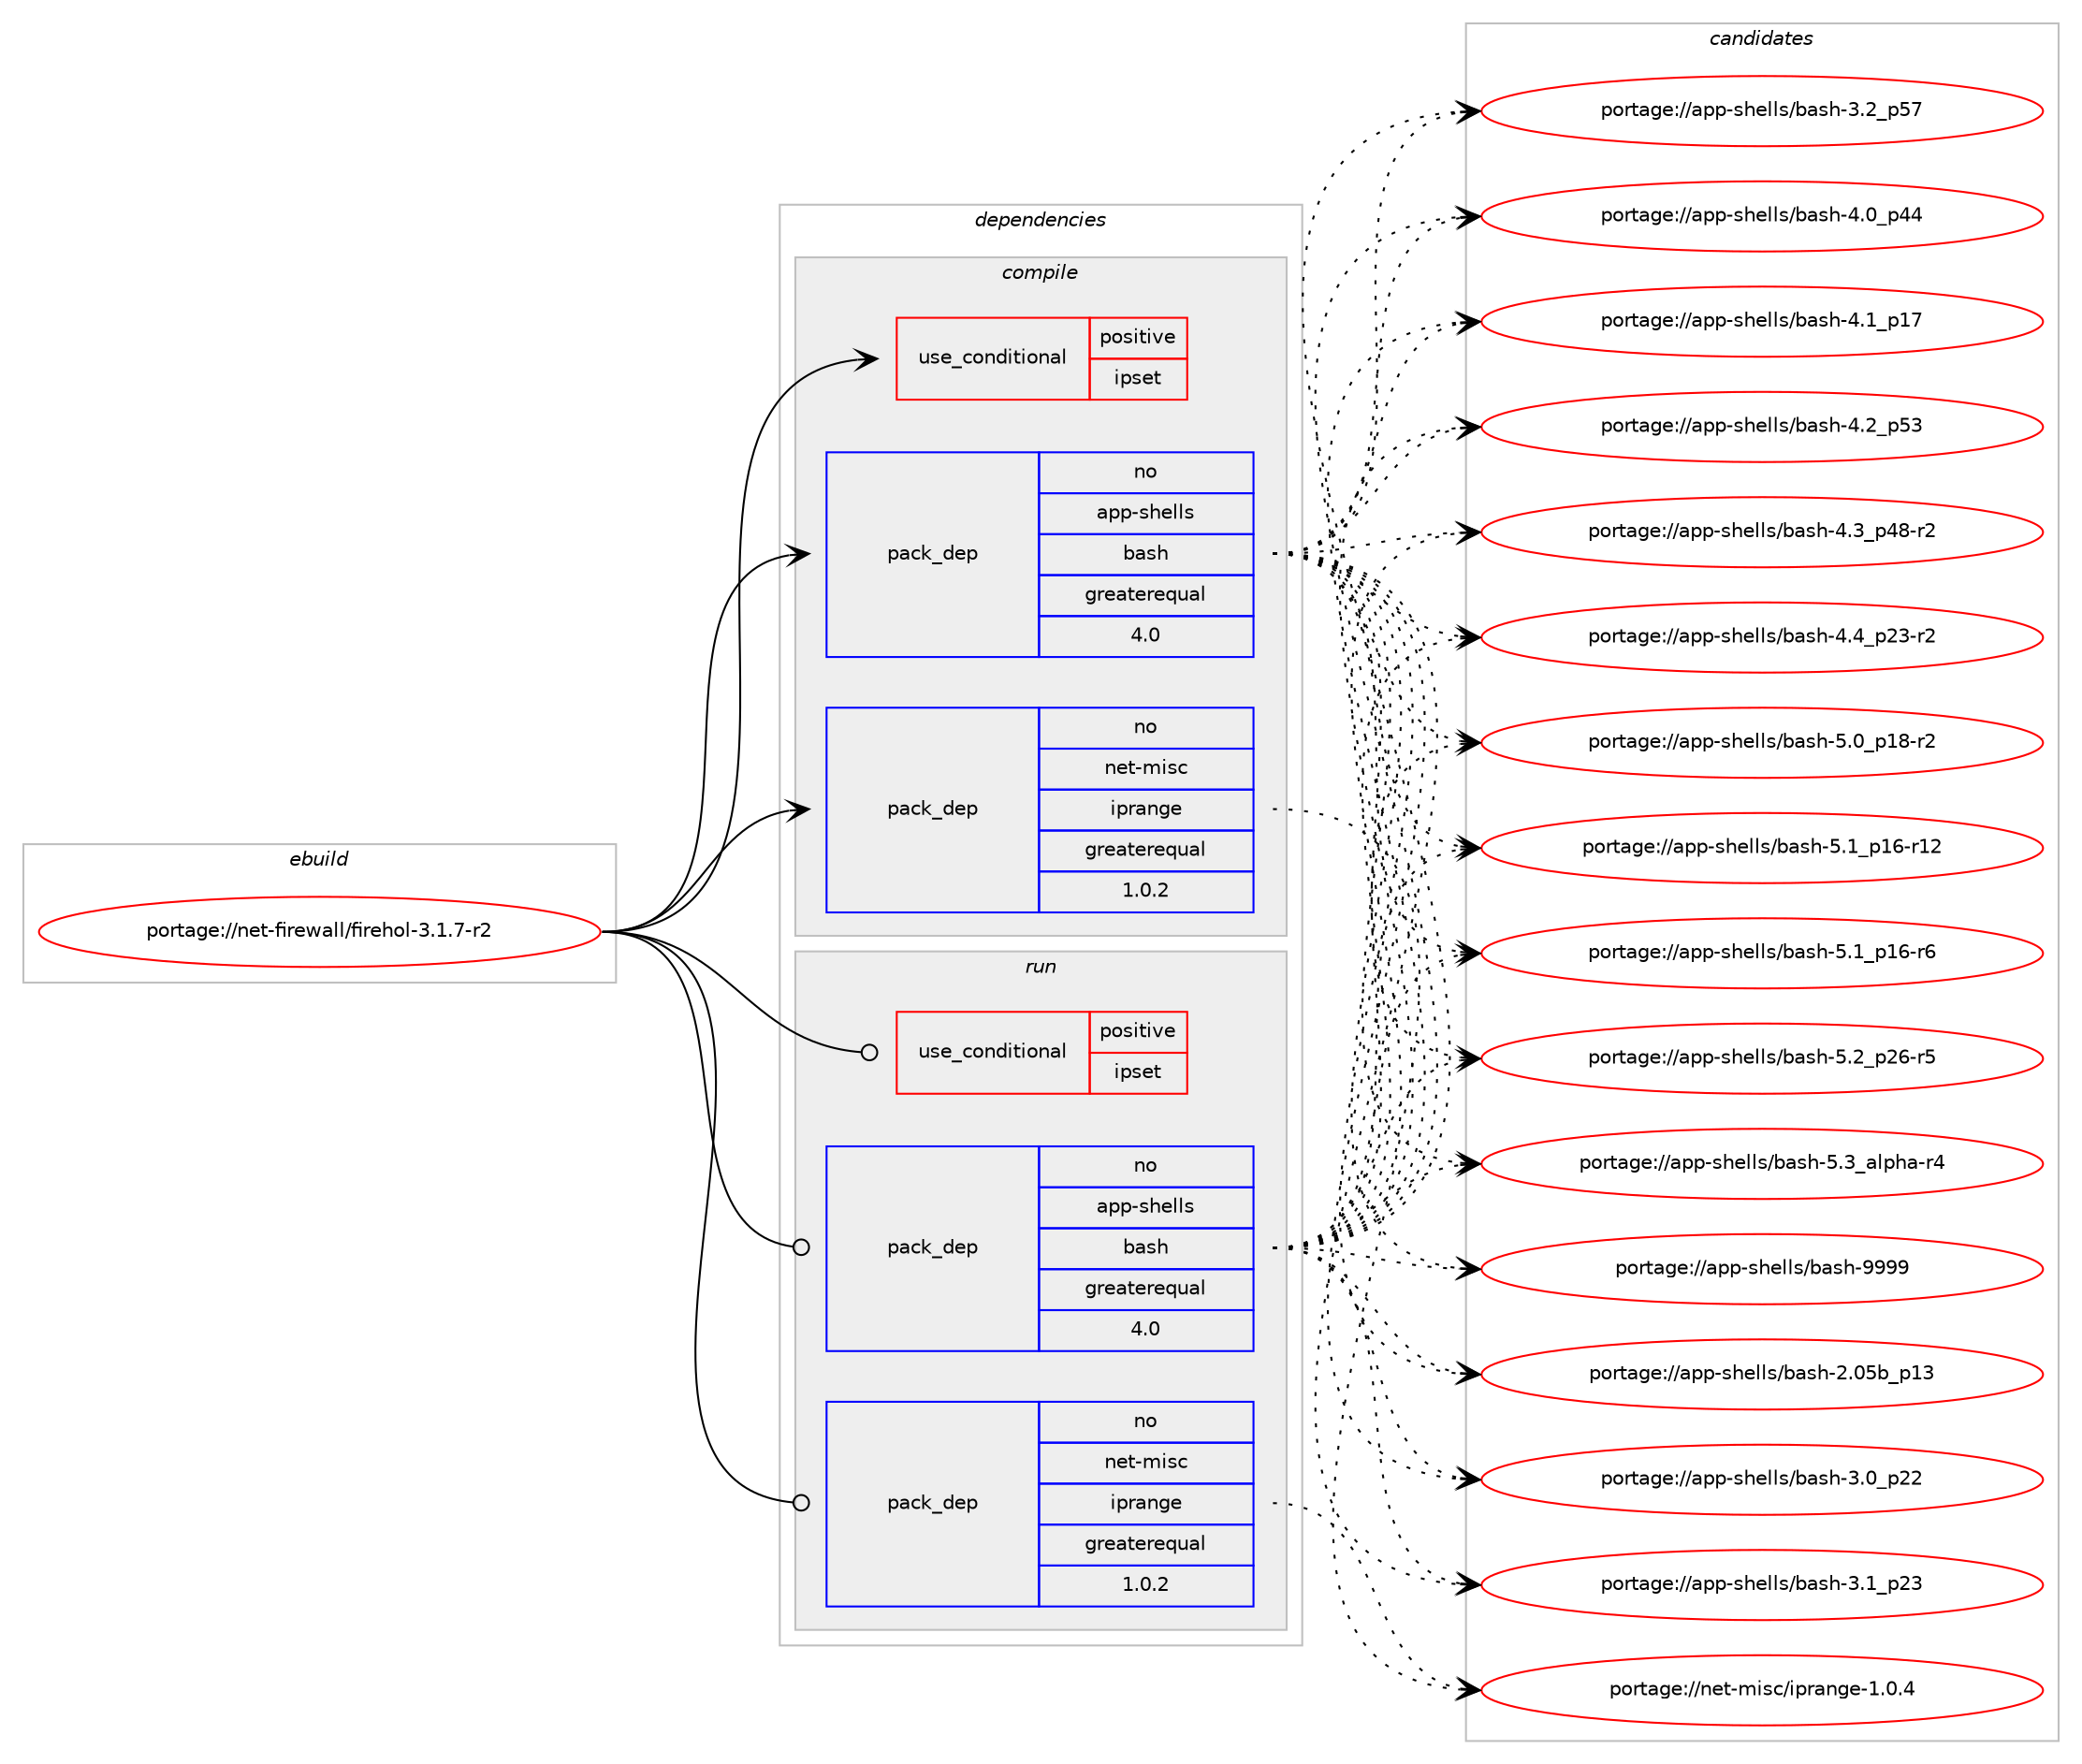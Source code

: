 digraph prolog {

# *************
# Graph options
# *************

newrank=true;
concentrate=true;
compound=true;
graph [rankdir=LR,fontname=Helvetica,fontsize=10,ranksep=1.5];#, ranksep=2.5, nodesep=0.2];
edge  [arrowhead=vee];
node  [fontname=Helvetica,fontsize=10];

# **********
# The ebuild
# **********

subgraph cluster_leftcol {
color=gray;
rank=same;
label=<<i>ebuild</i>>;
id [label="portage://net-firewall/firehol-3.1.7-r2", color=red, width=4, href="../net-firewall/firehol-3.1.7-r2.svg"];
}

# ****************
# The dependencies
# ****************

subgraph cluster_midcol {
color=gray;
label=<<i>dependencies</i>>;
subgraph cluster_compile {
fillcolor="#eeeeee";
style=filled;
label=<<i>compile</i>>;
subgraph cond87546 {
dependency177230 [label=<<TABLE BORDER="0" CELLBORDER="1" CELLSPACING="0" CELLPADDING="4"><TR><TD ROWSPAN="3" CELLPADDING="10">use_conditional</TD></TR><TR><TD>positive</TD></TR><TR><TD>ipset</TD></TR></TABLE>>, shape=none, color=red];
# *** BEGIN UNKNOWN DEPENDENCY TYPE (TODO) ***
# dependency177230 -> package_dependency(portage://net-firewall/firehol-3.1.7-r2,install,no,net-firewall,ipset,none,[,,],[],[])
# *** END UNKNOWN DEPENDENCY TYPE (TODO) ***

}
id:e -> dependency177230:w [weight=20,style="solid",arrowhead="vee"];
# *** BEGIN UNKNOWN DEPENDENCY TYPE (TODO) ***
# id -> package_dependency(portage://net-firewall/firehol-3.1.7-r2,install,no,app-arch,gzip,none,[,,],[],[])
# *** END UNKNOWN DEPENDENCY TYPE (TODO) ***

subgraph pack87151 {
dependency177231 [label=<<TABLE BORDER="0" CELLBORDER="1" CELLSPACING="0" CELLPADDING="4" WIDTH="220"><TR><TD ROWSPAN="6" CELLPADDING="30">pack_dep</TD></TR><TR><TD WIDTH="110">no</TD></TR><TR><TD>app-shells</TD></TR><TR><TD>bash</TD></TR><TR><TD>greaterequal</TD></TR><TR><TD>4.0</TD></TR></TABLE>>, shape=none, color=blue];
}
id:e -> dependency177231:w [weight=20,style="solid",arrowhead="vee"];
# *** BEGIN UNKNOWN DEPENDENCY TYPE (TODO) ***
# id -> package_dependency(portage://net-firewall/firehol-3.1.7-r2,install,no,net-analyzer,traceroute,none,[,,],[],[])
# *** END UNKNOWN DEPENDENCY TYPE (TODO) ***

# *** BEGIN UNKNOWN DEPENDENCY TYPE (TODO) ***
# id -> package_dependency(portage://net-firewall/firehol-3.1.7-r2,install,no,net-firewall,iptables,none,[,,],[],[])
# *** END UNKNOWN DEPENDENCY TYPE (TODO) ***

subgraph pack87152 {
dependency177232 [label=<<TABLE BORDER="0" CELLBORDER="1" CELLSPACING="0" CELLPADDING="4" WIDTH="220"><TR><TD ROWSPAN="6" CELLPADDING="30">pack_dep</TD></TR><TR><TD WIDTH="110">no</TD></TR><TR><TD>net-misc</TD></TR><TR><TD>iprange</TD></TR><TR><TD>greaterequal</TD></TR><TR><TD>1.0.2</TD></TR></TABLE>>, shape=none, color=blue];
}
id:e -> dependency177232:w [weight=20,style="solid",arrowhead="vee"];
# *** BEGIN UNKNOWN DEPENDENCY TYPE (TODO) ***
# id -> package_dependency(portage://net-firewall/firehol-3.1.7-r2,install,no,net-misc,iputils,none,[,,],[],[use(optenable(ipv6),positive)])
# *** END UNKNOWN DEPENDENCY TYPE (TODO) ***

# *** BEGIN UNKNOWN DEPENDENCY TYPE (TODO) ***
# id -> package_dependency(portage://net-firewall/firehol-3.1.7-r2,install,no,sys-apps,iproute2,none,[,,],[],[use(disable(minimal),none),use(optenable(ipv6),positive)])
# *** END UNKNOWN DEPENDENCY TYPE (TODO) ***

# *** BEGIN UNKNOWN DEPENDENCY TYPE (TODO) ***
# id -> package_dependency(portage://net-firewall/firehol-3.1.7-r2,install,no,sys-apps,kmod,none,[,,],[],[use(enable(tools),none)])
# *** END UNKNOWN DEPENDENCY TYPE (TODO) ***

}
subgraph cluster_compileandrun {
fillcolor="#eeeeee";
style=filled;
label=<<i>compile and run</i>>;
}
subgraph cluster_run {
fillcolor="#eeeeee";
style=filled;
label=<<i>run</i>>;
subgraph cond87547 {
dependency177233 [label=<<TABLE BORDER="0" CELLBORDER="1" CELLSPACING="0" CELLPADDING="4"><TR><TD ROWSPAN="3" CELLPADDING="10">use_conditional</TD></TR><TR><TD>positive</TD></TR><TR><TD>ipset</TD></TR></TABLE>>, shape=none, color=red];
# *** BEGIN UNKNOWN DEPENDENCY TYPE (TODO) ***
# dependency177233 -> package_dependency(portage://net-firewall/firehol-3.1.7-r2,run,no,net-firewall,ipset,none,[,,],[],[])
# *** END UNKNOWN DEPENDENCY TYPE (TODO) ***

}
id:e -> dependency177233:w [weight=20,style="solid",arrowhead="odot"];
# *** BEGIN UNKNOWN DEPENDENCY TYPE (TODO) ***
# id -> package_dependency(portage://net-firewall/firehol-3.1.7-r2,run,no,app-arch,gzip,none,[,,],[],[])
# *** END UNKNOWN DEPENDENCY TYPE (TODO) ***

subgraph pack87153 {
dependency177234 [label=<<TABLE BORDER="0" CELLBORDER="1" CELLSPACING="0" CELLPADDING="4" WIDTH="220"><TR><TD ROWSPAN="6" CELLPADDING="30">pack_dep</TD></TR><TR><TD WIDTH="110">no</TD></TR><TR><TD>app-shells</TD></TR><TR><TD>bash</TD></TR><TR><TD>greaterequal</TD></TR><TR><TD>4.0</TD></TR></TABLE>>, shape=none, color=blue];
}
id:e -> dependency177234:w [weight=20,style="solid",arrowhead="odot"];
# *** BEGIN UNKNOWN DEPENDENCY TYPE (TODO) ***
# id -> package_dependency(portage://net-firewall/firehol-3.1.7-r2,run,no,net-analyzer,traceroute,none,[,,],[],[])
# *** END UNKNOWN DEPENDENCY TYPE (TODO) ***

# *** BEGIN UNKNOWN DEPENDENCY TYPE (TODO) ***
# id -> package_dependency(portage://net-firewall/firehol-3.1.7-r2,run,no,net-firewall,iptables,none,[,,],[],[])
# *** END UNKNOWN DEPENDENCY TYPE (TODO) ***

subgraph pack87154 {
dependency177235 [label=<<TABLE BORDER="0" CELLBORDER="1" CELLSPACING="0" CELLPADDING="4" WIDTH="220"><TR><TD ROWSPAN="6" CELLPADDING="30">pack_dep</TD></TR><TR><TD WIDTH="110">no</TD></TR><TR><TD>net-misc</TD></TR><TR><TD>iprange</TD></TR><TR><TD>greaterequal</TD></TR><TR><TD>1.0.2</TD></TR></TABLE>>, shape=none, color=blue];
}
id:e -> dependency177235:w [weight=20,style="solid",arrowhead="odot"];
# *** BEGIN UNKNOWN DEPENDENCY TYPE (TODO) ***
# id -> package_dependency(portage://net-firewall/firehol-3.1.7-r2,run,no,net-misc,iputils,none,[,,],[],[use(optenable(ipv6),positive)])
# *** END UNKNOWN DEPENDENCY TYPE (TODO) ***

# *** BEGIN UNKNOWN DEPENDENCY TYPE (TODO) ***
# id -> package_dependency(portage://net-firewall/firehol-3.1.7-r2,run,no,sys-apps,iproute2,none,[,,],[],[use(disable(minimal),none),use(optenable(ipv6),positive)])
# *** END UNKNOWN DEPENDENCY TYPE (TODO) ***

# *** BEGIN UNKNOWN DEPENDENCY TYPE (TODO) ***
# id -> package_dependency(portage://net-firewall/firehol-3.1.7-r2,run,no,sys-apps,kmod,none,[,,],[],[use(enable(tools),none)])
# *** END UNKNOWN DEPENDENCY TYPE (TODO) ***

}
}

# **************
# The candidates
# **************

subgraph cluster_choices {
rank=same;
color=gray;
label=<<i>candidates</i>>;

subgraph choice87151 {
color=black;
nodesep=1;
choice9711211245115104101108108115479897115104455046485398951124951 [label="portage://app-shells/bash-2.05b_p13", color=red, width=4,href="../app-shells/bash-2.05b_p13.svg"];
choice971121124511510410110810811547989711510445514648951125050 [label="portage://app-shells/bash-3.0_p22", color=red, width=4,href="../app-shells/bash-3.0_p22.svg"];
choice971121124511510410110810811547989711510445514649951125051 [label="portage://app-shells/bash-3.1_p23", color=red, width=4,href="../app-shells/bash-3.1_p23.svg"];
choice971121124511510410110810811547989711510445514650951125355 [label="portage://app-shells/bash-3.2_p57", color=red, width=4,href="../app-shells/bash-3.2_p57.svg"];
choice971121124511510410110810811547989711510445524648951125252 [label="portage://app-shells/bash-4.0_p44", color=red, width=4,href="../app-shells/bash-4.0_p44.svg"];
choice971121124511510410110810811547989711510445524649951124955 [label="portage://app-shells/bash-4.1_p17", color=red, width=4,href="../app-shells/bash-4.1_p17.svg"];
choice971121124511510410110810811547989711510445524650951125351 [label="portage://app-shells/bash-4.2_p53", color=red, width=4,href="../app-shells/bash-4.2_p53.svg"];
choice9711211245115104101108108115479897115104455246519511252564511450 [label="portage://app-shells/bash-4.3_p48-r2", color=red, width=4,href="../app-shells/bash-4.3_p48-r2.svg"];
choice9711211245115104101108108115479897115104455246529511250514511450 [label="portage://app-shells/bash-4.4_p23-r2", color=red, width=4,href="../app-shells/bash-4.4_p23-r2.svg"];
choice9711211245115104101108108115479897115104455346489511249564511450 [label="portage://app-shells/bash-5.0_p18-r2", color=red, width=4,href="../app-shells/bash-5.0_p18-r2.svg"];
choice971121124511510410110810811547989711510445534649951124954451144950 [label="portage://app-shells/bash-5.1_p16-r12", color=red, width=4,href="../app-shells/bash-5.1_p16-r12.svg"];
choice9711211245115104101108108115479897115104455346499511249544511454 [label="portage://app-shells/bash-5.1_p16-r6", color=red, width=4,href="../app-shells/bash-5.1_p16-r6.svg"];
choice9711211245115104101108108115479897115104455346509511250544511453 [label="portage://app-shells/bash-5.2_p26-r5", color=red, width=4,href="../app-shells/bash-5.2_p26-r5.svg"];
choice9711211245115104101108108115479897115104455346519597108112104974511452 [label="portage://app-shells/bash-5.3_alpha-r4", color=red, width=4,href="../app-shells/bash-5.3_alpha-r4.svg"];
choice97112112451151041011081081154798971151044557575757 [label="portage://app-shells/bash-9999", color=red, width=4,href="../app-shells/bash-9999.svg"];
dependency177231:e -> choice9711211245115104101108108115479897115104455046485398951124951:w [style=dotted,weight="100"];
dependency177231:e -> choice971121124511510410110810811547989711510445514648951125050:w [style=dotted,weight="100"];
dependency177231:e -> choice971121124511510410110810811547989711510445514649951125051:w [style=dotted,weight="100"];
dependency177231:e -> choice971121124511510410110810811547989711510445514650951125355:w [style=dotted,weight="100"];
dependency177231:e -> choice971121124511510410110810811547989711510445524648951125252:w [style=dotted,weight="100"];
dependency177231:e -> choice971121124511510410110810811547989711510445524649951124955:w [style=dotted,weight="100"];
dependency177231:e -> choice971121124511510410110810811547989711510445524650951125351:w [style=dotted,weight="100"];
dependency177231:e -> choice9711211245115104101108108115479897115104455246519511252564511450:w [style=dotted,weight="100"];
dependency177231:e -> choice9711211245115104101108108115479897115104455246529511250514511450:w [style=dotted,weight="100"];
dependency177231:e -> choice9711211245115104101108108115479897115104455346489511249564511450:w [style=dotted,weight="100"];
dependency177231:e -> choice971121124511510410110810811547989711510445534649951124954451144950:w [style=dotted,weight="100"];
dependency177231:e -> choice9711211245115104101108108115479897115104455346499511249544511454:w [style=dotted,weight="100"];
dependency177231:e -> choice9711211245115104101108108115479897115104455346509511250544511453:w [style=dotted,weight="100"];
dependency177231:e -> choice9711211245115104101108108115479897115104455346519597108112104974511452:w [style=dotted,weight="100"];
dependency177231:e -> choice97112112451151041011081081154798971151044557575757:w [style=dotted,weight="100"];
}
subgraph choice87152 {
color=black;
nodesep=1;
choice11010111645109105115994710511211497110103101454946484652 [label="portage://net-misc/iprange-1.0.4", color=red, width=4,href="../net-misc/iprange-1.0.4.svg"];
dependency177232:e -> choice11010111645109105115994710511211497110103101454946484652:w [style=dotted,weight="100"];
}
subgraph choice87153 {
color=black;
nodesep=1;
choice9711211245115104101108108115479897115104455046485398951124951 [label="portage://app-shells/bash-2.05b_p13", color=red, width=4,href="../app-shells/bash-2.05b_p13.svg"];
choice971121124511510410110810811547989711510445514648951125050 [label="portage://app-shells/bash-3.0_p22", color=red, width=4,href="../app-shells/bash-3.0_p22.svg"];
choice971121124511510410110810811547989711510445514649951125051 [label="portage://app-shells/bash-3.1_p23", color=red, width=4,href="../app-shells/bash-3.1_p23.svg"];
choice971121124511510410110810811547989711510445514650951125355 [label="portage://app-shells/bash-3.2_p57", color=red, width=4,href="../app-shells/bash-3.2_p57.svg"];
choice971121124511510410110810811547989711510445524648951125252 [label="portage://app-shells/bash-4.0_p44", color=red, width=4,href="../app-shells/bash-4.0_p44.svg"];
choice971121124511510410110810811547989711510445524649951124955 [label="portage://app-shells/bash-4.1_p17", color=red, width=4,href="../app-shells/bash-4.1_p17.svg"];
choice971121124511510410110810811547989711510445524650951125351 [label="portage://app-shells/bash-4.2_p53", color=red, width=4,href="../app-shells/bash-4.2_p53.svg"];
choice9711211245115104101108108115479897115104455246519511252564511450 [label="portage://app-shells/bash-4.3_p48-r2", color=red, width=4,href="../app-shells/bash-4.3_p48-r2.svg"];
choice9711211245115104101108108115479897115104455246529511250514511450 [label="portage://app-shells/bash-4.4_p23-r2", color=red, width=4,href="../app-shells/bash-4.4_p23-r2.svg"];
choice9711211245115104101108108115479897115104455346489511249564511450 [label="portage://app-shells/bash-5.0_p18-r2", color=red, width=4,href="../app-shells/bash-5.0_p18-r2.svg"];
choice971121124511510410110810811547989711510445534649951124954451144950 [label="portage://app-shells/bash-5.1_p16-r12", color=red, width=4,href="../app-shells/bash-5.1_p16-r12.svg"];
choice9711211245115104101108108115479897115104455346499511249544511454 [label="portage://app-shells/bash-5.1_p16-r6", color=red, width=4,href="../app-shells/bash-5.1_p16-r6.svg"];
choice9711211245115104101108108115479897115104455346509511250544511453 [label="portage://app-shells/bash-5.2_p26-r5", color=red, width=4,href="../app-shells/bash-5.2_p26-r5.svg"];
choice9711211245115104101108108115479897115104455346519597108112104974511452 [label="portage://app-shells/bash-5.3_alpha-r4", color=red, width=4,href="../app-shells/bash-5.3_alpha-r4.svg"];
choice97112112451151041011081081154798971151044557575757 [label="portage://app-shells/bash-9999", color=red, width=4,href="../app-shells/bash-9999.svg"];
dependency177234:e -> choice9711211245115104101108108115479897115104455046485398951124951:w [style=dotted,weight="100"];
dependency177234:e -> choice971121124511510410110810811547989711510445514648951125050:w [style=dotted,weight="100"];
dependency177234:e -> choice971121124511510410110810811547989711510445514649951125051:w [style=dotted,weight="100"];
dependency177234:e -> choice971121124511510410110810811547989711510445514650951125355:w [style=dotted,weight="100"];
dependency177234:e -> choice971121124511510410110810811547989711510445524648951125252:w [style=dotted,weight="100"];
dependency177234:e -> choice971121124511510410110810811547989711510445524649951124955:w [style=dotted,weight="100"];
dependency177234:e -> choice971121124511510410110810811547989711510445524650951125351:w [style=dotted,weight="100"];
dependency177234:e -> choice9711211245115104101108108115479897115104455246519511252564511450:w [style=dotted,weight="100"];
dependency177234:e -> choice9711211245115104101108108115479897115104455246529511250514511450:w [style=dotted,weight="100"];
dependency177234:e -> choice9711211245115104101108108115479897115104455346489511249564511450:w [style=dotted,weight="100"];
dependency177234:e -> choice971121124511510410110810811547989711510445534649951124954451144950:w [style=dotted,weight="100"];
dependency177234:e -> choice9711211245115104101108108115479897115104455346499511249544511454:w [style=dotted,weight="100"];
dependency177234:e -> choice9711211245115104101108108115479897115104455346509511250544511453:w [style=dotted,weight="100"];
dependency177234:e -> choice9711211245115104101108108115479897115104455346519597108112104974511452:w [style=dotted,weight="100"];
dependency177234:e -> choice97112112451151041011081081154798971151044557575757:w [style=dotted,weight="100"];
}
subgraph choice87154 {
color=black;
nodesep=1;
choice11010111645109105115994710511211497110103101454946484652 [label="portage://net-misc/iprange-1.0.4", color=red, width=4,href="../net-misc/iprange-1.0.4.svg"];
dependency177235:e -> choice11010111645109105115994710511211497110103101454946484652:w [style=dotted,weight="100"];
}
}

}

